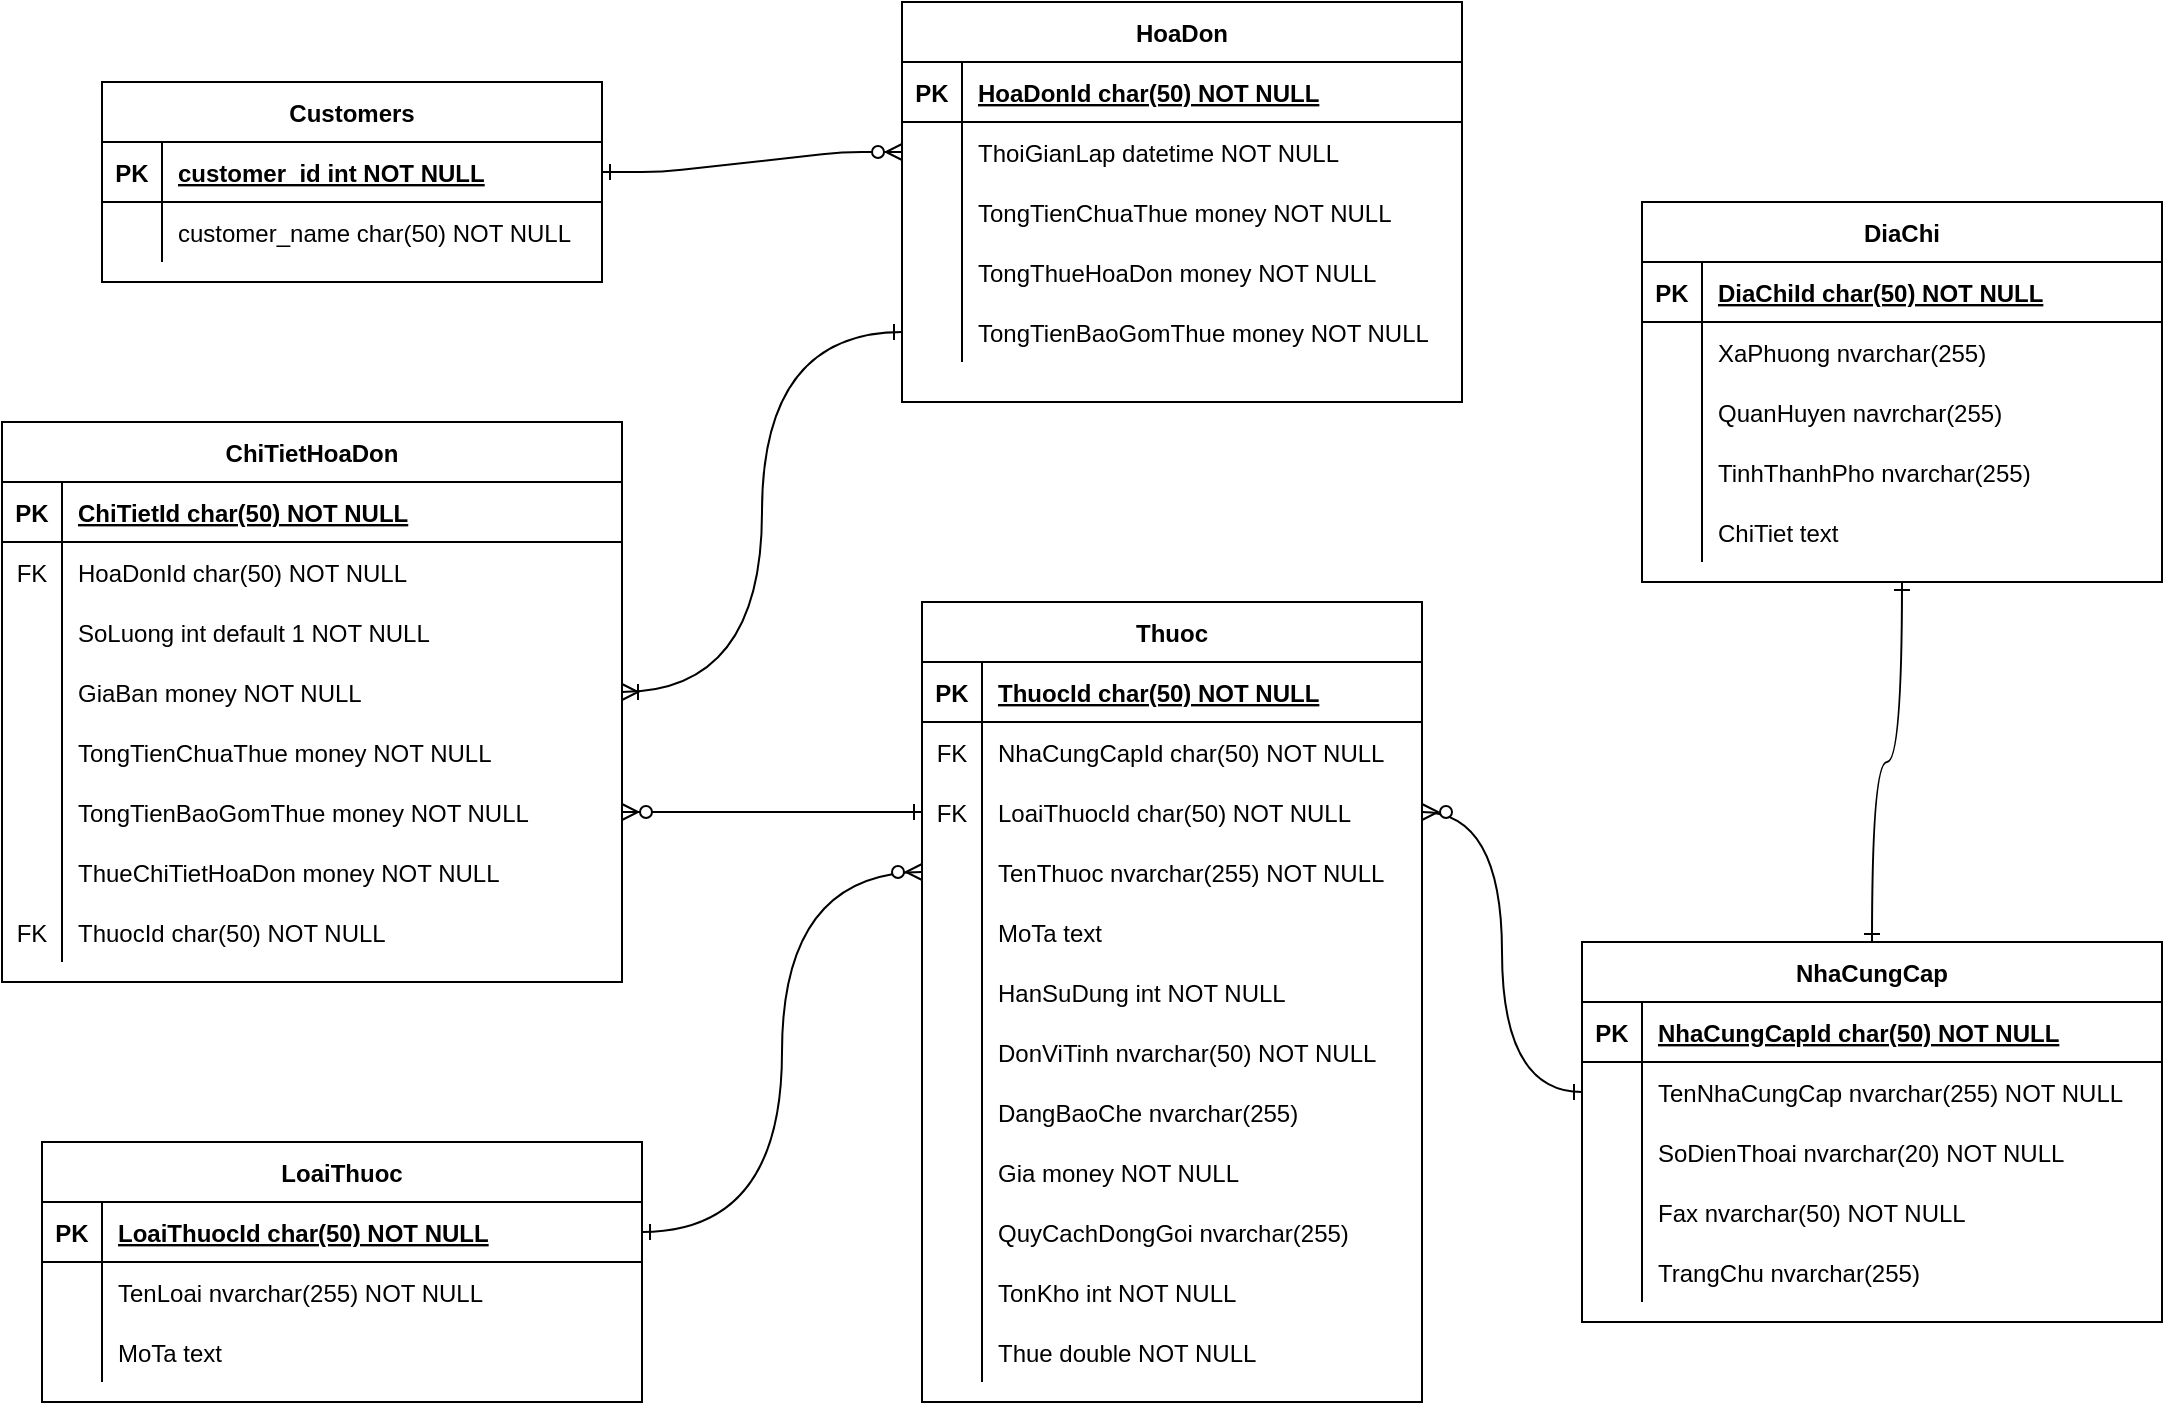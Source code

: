 <mxfile version="13.7.9" type="github">
  <diagram id="R2lEEEUBdFMjLlhIrx00" name="Page-1">
    <mxGraphModel dx="1021" dy="544" grid="1" gridSize="10" guides="1" tooltips="1" connect="1" arrows="1" fold="1" page="1" pageScale="1" pageWidth="850" pageHeight="1100" math="0" shadow="0" extFonts="Permanent Marker^https://fonts.googleapis.com/css?family=Permanent+Marker">
      <root>
        <mxCell id="0" />
        <mxCell id="1" parent="0" />
        <mxCell id="C-vyLk0tnHw3VtMMgP7b-1" value="" style="edgeStyle=entityRelationEdgeStyle;endArrow=ERzeroToMany;startArrow=ERone;endFill=1;startFill=0;" parent="1" source="C-vyLk0tnHw3VtMMgP7b-24" target="C-vyLk0tnHw3VtMMgP7b-6" edge="1">
          <mxGeometry width="100" height="100" relative="1" as="geometry">
            <mxPoint x="340" y="720" as="sourcePoint" />
            <mxPoint x="440" y="620" as="targetPoint" />
          </mxGeometry>
        </mxCell>
        <mxCell id="C-vyLk0tnHw3VtMMgP7b-23" value="Customers" style="shape=table;startSize=30;container=1;collapsible=1;childLayout=tableLayout;fixedRows=1;rowLines=0;fontStyle=1;align=center;resizeLast=1;" parent="1" vertex="1">
          <mxGeometry x="120" y="120" width="250" height="100" as="geometry" />
        </mxCell>
        <mxCell id="C-vyLk0tnHw3VtMMgP7b-24" value="" style="shape=partialRectangle;collapsible=0;dropTarget=0;pointerEvents=0;fillColor=none;points=[[0,0.5],[1,0.5]];portConstraint=eastwest;top=0;left=0;right=0;bottom=1;" parent="C-vyLk0tnHw3VtMMgP7b-23" vertex="1">
          <mxGeometry y="30" width="250" height="30" as="geometry" />
        </mxCell>
        <mxCell id="C-vyLk0tnHw3VtMMgP7b-25" value="PK" style="shape=partialRectangle;overflow=hidden;connectable=0;fillColor=none;top=0;left=0;bottom=0;right=0;fontStyle=1;" parent="C-vyLk0tnHw3VtMMgP7b-24" vertex="1">
          <mxGeometry width="30" height="30" as="geometry" />
        </mxCell>
        <mxCell id="C-vyLk0tnHw3VtMMgP7b-26" value="customer_id int NOT NULL " style="shape=partialRectangle;overflow=hidden;connectable=0;fillColor=none;top=0;left=0;bottom=0;right=0;align=left;spacingLeft=6;fontStyle=5;" parent="C-vyLk0tnHw3VtMMgP7b-24" vertex="1">
          <mxGeometry x="30" width="220" height="30" as="geometry" />
        </mxCell>
        <mxCell id="C-vyLk0tnHw3VtMMgP7b-27" value="" style="shape=partialRectangle;collapsible=0;dropTarget=0;pointerEvents=0;fillColor=none;points=[[0,0.5],[1,0.5]];portConstraint=eastwest;top=0;left=0;right=0;bottom=0;" parent="C-vyLk0tnHw3VtMMgP7b-23" vertex="1">
          <mxGeometry y="60" width="250" height="30" as="geometry" />
        </mxCell>
        <mxCell id="C-vyLk0tnHw3VtMMgP7b-28" value="" style="shape=partialRectangle;overflow=hidden;connectable=0;fillColor=none;top=0;left=0;bottom=0;right=0;" parent="C-vyLk0tnHw3VtMMgP7b-27" vertex="1">
          <mxGeometry width="30" height="30" as="geometry" />
        </mxCell>
        <mxCell id="C-vyLk0tnHw3VtMMgP7b-29" value="customer_name char(50) NOT NULL" style="shape=partialRectangle;overflow=hidden;connectable=0;fillColor=none;top=0;left=0;bottom=0;right=0;align=left;spacingLeft=6;" parent="C-vyLk0tnHw3VtMMgP7b-27" vertex="1">
          <mxGeometry x="30" width="220" height="30" as="geometry" />
        </mxCell>
        <mxCell id="wWXVBRlieuQ6B5zzAdz_-1" value="ChiTietHoaDon" style="shape=table;startSize=30;container=1;collapsible=1;childLayout=tableLayout;fixedRows=1;rowLines=0;fontStyle=1;align=center;resizeLast=1;" vertex="1" parent="1">
          <mxGeometry x="70" y="290" width="310" height="280" as="geometry" />
        </mxCell>
        <mxCell id="wWXVBRlieuQ6B5zzAdz_-2" value="" style="shape=partialRectangle;collapsible=0;dropTarget=0;pointerEvents=0;fillColor=none;top=0;left=0;bottom=1;right=0;points=[[0,0.5],[1,0.5]];portConstraint=eastwest;" vertex="1" parent="wWXVBRlieuQ6B5zzAdz_-1">
          <mxGeometry y="30" width="310" height="30" as="geometry" />
        </mxCell>
        <mxCell id="wWXVBRlieuQ6B5zzAdz_-3" value="PK" style="shape=partialRectangle;connectable=0;fillColor=none;top=0;left=0;bottom=0;right=0;fontStyle=1;overflow=hidden;" vertex="1" parent="wWXVBRlieuQ6B5zzAdz_-2">
          <mxGeometry width="30" height="30" as="geometry" />
        </mxCell>
        <mxCell id="wWXVBRlieuQ6B5zzAdz_-4" value="ChiTietId char(50) NOT NULL" style="shape=partialRectangle;connectable=0;fillColor=none;top=0;left=0;bottom=0;right=0;align=left;spacingLeft=6;fontStyle=5;overflow=hidden;" vertex="1" parent="wWXVBRlieuQ6B5zzAdz_-2">
          <mxGeometry x="30" width="280" height="30" as="geometry" />
        </mxCell>
        <mxCell id="wWXVBRlieuQ6B5zzAdz_-5" value="" style="shape=partialRectangle;collapsible=0;dropTarget=0;pointerEvents=0;fillColor=none;top=0;left=0;bottom=0;right=0;points=[[0,0.5],[1,0.5]];portConstraint=eastwest;" vertex="1" parent="wWXVBRlieuQ6B5zzAdz_-1">
          <mxGeometry y="60" width="310" height="30" as="geometry" />
        </mxCell>
        <mxCell id="wWXVBRlieuQ6B5zzAdz_-6" value="FK" style="shape=partialRectangle;connectable=0;fillColor=none;top=0;left=0;bottom=0;right=0;editable=1;overflow=hidden;" vertex="1" parent="wWXVBRlieuQ6B5zzAdz_-5">
          <mxGeometry width="30" height="30" as="geometry" />
        </mxCell>
        <mxCell id="wWXVBRlieuQ6B5zzAdz_-7" value="HoaDonId char(50) NOT NULL" style="shape=partialRectangle;connectable=0;fillColor=none;top=0;left=0;bottom=0;right=0;align=left;spacingLeft=6;overflow=hidden;" vertex="1" parent="wWXVBRlieuQ6B5zzAdz_-5">
          <mxGeometry x="30" width="280" height="30" as="geometry" />
        </mxCell>
        <mxCell id="wWXVBRlieuQ6B5zzAdz_-8" value="" style="shape=partialRectangle;collapsible=0;dropTarget=0;pointerEvents=0;fillColor=none;top=0;left=0;bottom=0;right=0;points=[[0,0.5],[1,0.5]];portConstraint=eastwest;" vertex="1" parent="wWXVBRlieuQ6B5zzAdz_-1">
          <mxGeometry y="90" width="310" height="30" as="geometry" />
        </mxCell>
        <mxCell id="wWXVBRlieuQ6B5zzAdz_-9" value="" style="shape=partialRectangle;connectable=0;fillColor=none;top=0;left=0;bottom=0;right=0;editable=1;overflow=hidden;" vertex="1" parent="wWXVBRlieuQ6B5zzAdz_-8">
          <mxGeometry width="30" height="30" as="geometry" />
        </mxCell>
        <mxCell id="wWXVBRlieuQ6B5zzAdz_-10" value="SoLuong int default 1 NOT NULL" style="shape=partialRectangle;connectable=0;fillColor=none;top=0;left=0;bottom=0;right=0;align=left;spacingLeft=6;overflow=hidden;" vertex="1" parent="wWXVBRlieuQ6B5zzAdz_-8">
          <mxGeometry x="30" width="280" height="30" as="geometry" />
        </mxCell>
        <mxCell id="wWXVBRlieuQ6B5zzAdz_-11" value="" style="shape=partialRectangle;collapsible=0;dropTarget=0;pointerEvents=0;fillColor=none;top=0;left=0;bottom=0;right=0;points=[[0,0.5],[1,0.5]];portConstraint=eastwest;" vertex="1" parent="wWXVBRlieuQ6B5zzAdz_-1">
          <mxGeometry y="120" width="310" height="30" as="geometry" />
        </mxCell>
        <mxCell id="wWXVBRlieuQ6B5zzAdz_-12" value="" style="shape=partialRectangle;connectable=0;fillColor=none;top=0;left=0;bottom=0;right=0;editable=1;overflow=hidden;" vertex="1" parent="wWXVBRlieuQ6B5zzAdz_-11">
          <mxGeometry width="30" height="30" as="geometry" />
        </mxCell>
        <mxCell id="wWXVBRlieuQ6B5zzAdz_-13" value="GiaBan money NOT NULL" style="shape=partialRectangle;connectable=0;fillColor=none;top=0;left=0;bottom=0;right=0;align=left;spacingLeft=6;overflow=hidden;" vertex="1" parent="wWXVBRlieuQ6B5zzAdz_-11">
          <mxGeometry x="30" width="280" height="30" as="geometry" />
        </mxCell>
        <mxCell id="wWXVBRlieuQ6B5zzAdz_-20" value="" style="shape=partialRectangle;collapsible=0;dropTarget=0;pointerEvents=0;fillColor=none;top=0;left=0;bottom=0;right=0;points=[[0,0.5],[1,0.5]];portConstraint=eastwest;" vertex="1" parent="wWXVBRlieuQ6B5zzAdz_-1">
          <mxGeometry y="150" width="310" height="30" as="geometry" />
        </mxCell>
        <mxCell id="wWXVBRlieuQ6B5zzAdz_-21" value="" style="shape=partialRectangle;connectable=0;fillColor=none;top=0;left=0;bottom=0;right=0;editable=1;overflow=hidden;" vertex="1" parent="wWXVBRlieuQ6B5zzAdz_-20">
          <mxGeometry width="30" height="30" as="geometry" />
        </mxCell>
        <mxCell id="wWXVBRlieuQ6B5zzAdz_-22" value="TongTienChuaThue money NOT NULL" style="shape=partialRectangle;connectable=0;fillColor=none;top=0;left=0;bottom=0;right=0;align=left;spacingLeft=6;overflow=hidden;" vertex="1" parent="wWXVBRlieuQ6B5zzAdz_-20">
          <mxGeometry x="30" width="280" height="30" as="geometry" />
        </mxCell>
        <mxCell id="wWXVBRlieuQ6B5zzAdz_-23" value="" style="shape=partialRectangle;collapsible=0;dropTarget=0;pointerEvents=0;fillColor=none;top=0;left=0;bottom=0;right=0;points=[[0,0.5],[1,0.5]];portConstraint=eastwest;" vertex="1" parent="wWXVBRlieuQ6B5zzAdz_-1">
          <mxGeometry y="180" width="310" height="30" as="geometry" />
        </mxCell>
        <mxCell id="wWXVBRlieuQ6B5zzAdz_-24" value="" style="shape=partialRectangle;connectable=0;fillColor=none;top=0;left=0;bottom=0;right=0;editable=1;overflow=hidden;" vertex="1" parent="wWXVBRlieuQ6B5zzAdz_-23">
          <mxGeometry width="30" height="30" as="geometry" />
        </mxCell>
        <mxCell id="wWXVBRlieuQ6B5zzAdz_-25" value="TongTienBaoGomThue money NOT NULL" style="shape=partialRectangle;connectable=0;fillColor=none;top=0;left=0;bottom=0;right=0;align=left;spacingLeft=6;overflow=hidden;" vertex="1" parent="wWXVBRlieuQ6B5zzAdz_-23">
          <mxGeometry x="30" width="280" height="30" as="geometry" />
        </mxCell>
        <mxCell id="wWXVBRlieuQ6B5zzAdz_-26" value="" style="shape=partialRectangle;collapsible=0;dropTarget=0;pointerEvents=0;fillColor=none;top=0;left=0;bottom=0;right=0;points=[[0,0.5],[1,0.5]];portConstraint=eastwest;" vertex="1" parent="wWXVBRlieuQ6B5zzAdz_-1">
          <mxGeometry y="210" width="310" height="30" as="geometry" />
        </mxCell>
        <mxCell id="wWXVBRlieuQ6B5zzAdz_-27" value="" style="shape=partialRectangle;connectable=0;fillColor=none;top=0;left=0;bottom=0;right=0;editable=1;overflow=hidden;" vertex="1" parent="wWXVBRlieuQ6B5zzAdz_-26">
          <mxGeometry width="30" height="30" as="geometry" />
        </mxCell>
        <mxCell id="wWXVBRlieuQ6B5zzAdz_-28" value="ThueChiTietHoaDon money NOT NULL" style="shape=partialRectangle;connectable=0;fillColor=none;top=0;left=0;bottom=0;right=0;align=left;spacingLeft=6;overflow=hidden;" vertex="1" parent="wWXVBRlieuQ6B5zzAdz_-26">
          <mxGeometry x="30" width="280" height="30" as="geometry" />
        </mxCell>
        <mxCell id="wWXVBRlieuQ6B5zzAdz_-68" value="" style="shape=partialRectangle;collapsible=0;dropTarget=0;pointerEvents=0;fillColor=none;top=0;left=0;bottom=0;right=0;points=[[0,0.5],[1,0.5]];portConstraint=eastwest;" vertex="1" parent="wWXVBRlieuQ6B5zzAdz_-1">
          <mxGeometry y="240" width="310" height="30" as="geometry" />
        </mxCell>
        <mxCell id="wWXVBRlieuQ6B5zzAdz_-69" value="FK" style="shape=partialRectangle;connectable=0;fillColor=none;top=0;left=0;bottom=0;right=0;editable=1;overflow=hidden;" vertex="1" parent="wWXVBRlieuQ6B5zzAdz_-68">
          <mxGeometry width="30" height="30" as="geometry" />
        </mxCell>
        <mxCell id="wWXVBRlieuQ6B5zzAdz_-70" value="ThuocId char(50) NOT NULL" style="shape=partialRectangle;connectable=0;fillColor=none;top=0;left=0;bottom=0;right=0;align=left;spacingLeft=6;overflow=hidden;" vertex="1" parent="wWXVBRlieuQ6B5zzAdz_-68">
          <mxGeometry x="30" width="280" height="30" as="geometry" />
        </mxCell>
        <mxCell id="C-vyLk0tnHw3VtMMgP7b-2" value="HoaDon" style="shape=table;startSize=30;container=1;collapsible=1;childLayout=tableLayout;fixedRows=1;rowLines=0;fontStyle=1;align=center;resizeLast=1;" parent="1" vertex="1">
          <mxGeometry x="520" y="80" width="280" height="200" as="geometry" />
        </mxCell>
        <mxCell id="C-vyLk0tnHw3VtMMgP7b-3" value="" style="shape=partialRectangle;collapsible=0;dropTarget=0;pointerEvents=0;fillColor=none;points=[[0,0.5],[1,0.5]];portConstraint=eastwest;top=0;left=0;right=0;bottom=1;" parent="C-vyLk0tnHw3VtMMgP7b-2" vertex="1">
          <mxGeometry y="30" width="280" height="30" as="geometry" />
        </mxCell>
        <mxCell id="C-vyLk0tnHw3VtMMgP7b-4" value="PK" style="shape=partialRectangle;overflow=hidden;connectable=0;fillColor=none;top=0;left=0;bottom=0;right=0;fontStyle=1;" parent="C-vyLk0tnHw3VtMMgP7b-3" vertex="1">
          <mxGeometry width="30" height="30" as="geometry" />
        </mxCell>
        <mxCell id="C-vyLk0tnHw3VtMMgP7b-5" value="HoaDonId char(50) NOT NULL " style="shape=partialRectangle;overflow=hidden;connectable=0;fillColor=none;top=0;left=0;bottom=0;right=0;align=left;spacingLeft=6;fontStyle=5;" parent="C-vyLk0tnHw3VtMMgP7b-3" vertex="1">
          <mxGeometry x="30" width="250" height="30" as="geometry" />
        </mxCell>
        <mxCell id="C-vyLk0tnHw3VtMMgP7b-6" value="" style="shape=partialRectangle;collapsible=0;dropTarget=0;pointerEvents=0;fillColor=none;points=[[0,0.5],[1,0.5]];portConstraint=eastwest;top=0;left=0;right=0;bottom=0;" parent="C-vyLk0tnHw3VtMMgP7b-2" vertex="1">
          <mxGeometry y="60" width="280" height="30" as="geometry" />
        </mxCell>
        <mxCell id="C-vyLk0tnHw3VtMMgP7b-7" value="" style="shape=partialRectangle;overflow=hidden;connectable=0;fillColor=none;top=0;left=0;bottom=0;right=0;" parent="C-vyLk0tnHw3VtMMgP7b-6" vertex="1">
          <mxGeometry width="30" height="30" as="geometry" />
        </mxCell>
        <mxCell id="C-vyLk0tnHw3VtMMgP7b-8" value="ThoiGianLap datetime NOT NULL" style="shape=partialRectangle;overflow=hidden;connectable=0;fillColor=none;top=0;left=0;bottom=0;right=0;align=left;spacingLeft=6;" parent="C-vyLk0tnHw3VtMMgP7b-6" vertex="1">
          <mxGeometry x="30" width="250" height="30" as="geometry" />
        </mxCell>
        <mxCell id="C-vyLk0tnHw3VtMMgP7b-9" value="" style="shape=partialRectangle;collapsible=0;dropTarget=0;pointerEvents=0;fillColor=none;points=[[0,0.5],[1,0.5]];portConstraint=eastwest;top=0;left=0;right=0;bottom=0;" parent="C-vyLk0tnHw3VtMMgP7b-2" vertex="1">
          <mxGeometry y="90" width="280" height="30" as="geometry" />
        </mxCell>
        <mxCell id="C-vyLk0tnHw3VtMMgP7b-10" value="" style="shape=partialRectangle;overflow=hidden;connectable=0;fillColor=none;top=0;left=0;bottom=0;right=0;" parent="C-vyLk0tnHw3VtMMgP7b-9" vertex="1">
          <mxGeometry width="30" height="30" as="geometry" />
        </mxCell>
        <mxCell id="C-vyLk0tnHw3VtMMgP7b-11" value="TongTienChuaThue money NOT NULL" style="shape=partialRectangle;overflow=hidden;connectable=0;fillColor=none;top=0;left=0;bottom=0;right=0;align=left;spacingLeft=6;" parent="C-vyLk0tnHw3VtMMgP7b-9" vertex="1">
          <mxGeometry x="30" width="250" height="30" as="geometry" />
        </mxCell>
        <mxCell id="wWXVBRlieuQ6B5zzAdz_-14" value="" style="shape=partialRectangle;collapsible=0;dropTarget=0;pointerEvents=0;fillColor=none;points=[[0,0.5],[1,0.5]];portConstraint=eastwest;top=0;left=0;right=0;bottom=0;" vertex="1" parent="C-vyLk0tnHw3VtMMgP7b-2">
          <mxGeometry y="120" width="280" height="30" as="geometry" />
        </mxCell>
        <mxCell id="wWXVBRlieuQ6B5zzAdz_-15" value="" style="shape=partialRectangle;overflow=hidden;connectable=0;fillColor=none;top=0;left=0;bottom=0;right=0;" vertex="1" parent="wWXVBRlieuQ6B5zzAdz_-14">
          <mxGeometry width="30" height="30" as="geometry" />
        </mxCell>
        <mxCell id="wWXVBRlieuQ6B5zzAdz_-16" value="TongThueHoaDon money NOT NULL" style="shape=partialRectangle;overflow=hidden;connectable=0;fillColor=none;top=0;left=0;bottom=0;right=0;align=left;spacingLeft=6;" vertex="1" parent="wWXVBRlieuQ6B5zzAdz_-14">
          <mxGeometry x="30" width="250" height="30" as="geometry" />
        </mxCell>
        <mxCell id="wWXVBRlieuQ6B5zzAdz_-17" value="" style="shape=partialRectangle;collapsible=0;dropTarget=0;pointerEvents=0;fillColor=none;points=[[0,0.5],[1,0.5]];portConstraint=eastwest;top=0;left=0;right=0;bottom=0;" vertex="1" parent="C-vyLk0tnHw3VtMMgP7b-2">
          <mxGeometry y="150" width="280" height="30" as="geometry" />
        </mxCell>
        <mxCell id="wWXVBRlieuQ6B5zzAdz_-18" value="" style="shape=partialRectangle;overflow=hidden;connectable=0;fillColor=none;top=0;left=0;bottom=0;right=0;" vertex="1" parent="wWXVBRlieuQ6B5zzAdz_-17">
          <mxGeometry width="30" height="30" as="geometry" />
        </mxCell>
        <mxCell id="wWXVBRlieuQ6B5zzAdz_-19" value="TongTienBaoGomThue money NOT NULL" style="shape=partialRectangle;overflow=hidden;connectable=0;fillColor=none;top=0;left=0;bottom=0;right=0;align=left;spacingLeft=6;" vertex="1" parent="wWXVBRlieuQ6B5zzAdz_-17">
          <mxGeometry x="30" width="250" height="30" as="geometry" />
        </mxCell>
        <mxCell id="wWXVBRlieuQ6B5zzAdz_-29" style="edgeStyle=orthogonalEdgeStyle;orthogonalLoop=1;jettySize=auto;html=1;exitX=0;exitY=0.5;exitDx=0;exitDy=0;entryX=1;entryY=0.5;entryDx=0;entryDy=0;endArrow=ERoneToMany;endFill=0;startArrow=ERone;startFill=0;curved=1;" edge="1" parent="1" source="wWXVBRlieuQ6B5zzAdz_-17" target="wWXVBRlieuQ6B5zzAdz_-11">
          <mxGeometry relative="1" as="geometry" />
        </mxCell>
        <mxCell id="wWXVBRlieuQ6B5zzAdz_-67" style="edgeStyle=orthogonalEdgeStyle;rounded=1;orthogonalLoop=1;jettySize=auto;html=1;exitX=0;exitY=0.5;exitDx=0;exitDy=0;entryX=1;entryY=0.5;entryDx=0;entryDy=0;startArrow=ERone;startFill=0;endArrow=ERzeroToMany;endFill=1;" edge="1" parent="1" source="wWXVBRlieuQ6B5zzAdz_-37" target="wWXVBRlieuQ6B5zzAdz_-23">
          <mxGeometry relative="1" as="geometry" />
        </mxCell>
        <mxCell id="wWXVBRlieuQ6B5zzAdz_-30" value="Thuoc" style="shape=table;startSize=30;container=1;collapsible=1;childLayout=tableLayout;fixedRows=1;rowLines=0;fontStyle=1;align=center;resizeLast=1;" vertex="1" parent="1">
          <mxGeometry x="530" y="380" width="250" height="400" as="geometry" />
        </mxCell>
        <mxCell id="wWXVBRlieuQ6B5zzAdz_-31" value="" style="shape=partialRectangle;collapsible=0;dropTarget=0;pointerEvents=0;fillColor=none;top=0;left=0;bottom=1;right=0;points=[[0,0.5],[1,0.5]];portConstraint=eastwest;" vertex="1" parent="wWXVBRlieuQ6B5zzAdz_-30">
          <mxGeometry y="30" width="250" height="30" as="geometry" />
        </mxCell>
        <mxCell id="wWXVBRlieuQ6B5zzAdz_-32" value="PK" style="shape=partialRectangle;connectable=0;fillColor=none;top=0;left=0;bottom=0;right=0;fontStyle=1;overflow=hidden;" vertex="1" parent="wWXVBRlieuQ6B5zzAdz_-31">
          <mxGeometry width="30" height="30" as="geometry" />
        </mxCell>
        <mxCell id="wWXVBRlieuQ6B5zzAdz_-33" value="ThuocId char(50) NOT NULL" style="shape=partialRectangle;connectable=0;fillColor=none;top=0;left=0;bottom=0;right=0;align=left;spacingLeft=6;fontStyle=5;overflow=hidden;" vertex="1" parent="wWXVBRlieuQ6B5zzAdz_-31">
          <mxGeometry x="30" width="220" height="30" as="geometry" />
        </mxCell>
        <mxCell id="wWXVBRlieuQ6B5zzAdz_-34" value="" style="shape=partialRectangle;collapsible=0;dropTarget=0;pointerEvents=0;fillColor=none;top=0;left=0;bottom=0;right=0;points=[[0,0.5],[1,0.5]];portConstraint=eastwest;" vertex="1" parent="wWXVBRlieuQ6B5zzAdz_-30">
          <mxGeometry y="60" width="250" height="30" as="geometry" />
        </mxCell>
        <mxCell id="wWXVBRlieuQ6B5zzAdz_-35" value="FK" style="shape=partialRectangle;connectable=0;fillColor=none;top=0;left=0;bottom=0;right=0;editable=1;overflow=hidden;" vertex="1" parent="wWXVBRlieuQ6B5zzAdz_-34">
          <mxGeometry width="30" height="30" as="geometry" />
        </mxCell>
        <mxCell id="wWXVBRlieuQ6B5zzAdz_-36" value="NhaCungCapId char(50) NOT NULL" style="shape=partialRectangle;connectable=0;fillColor=none;top=0;left=0;bottom=0;right=0;align=left;spacingLeft=6;overflow=hidden;" vertex="1" parent="wWXVBRlieuQ6B5zzAdz_-34">
          <mxGeometry x="30" width="220" height="30" as="geometry" />
        </mxCell>
        <mxCell id="wWXVBRlieuQ6B5zzAdz_-37" value="" style="shape=partialRectangle;collapsible=0;dropTarget=0;pointerEvents=0;fillColor=none;top=0;left=0;bottom=0;right=0;points=[[0,0.5],[1,0.5]];portConstraint=eastwest;" vertex="1" parent="wWXVBRlieuQ6B5zzAdz_-30">
          <mxGeometry y="90" width="250" height="30" as="geometry" />
        </mxCell>
        <mxCell id="wWXVBRlieuQ6B5zzAdz_-38" value="FK" style="shape=partialRectangle;connectable=0;fillColor=none;top=0;left=0;bottom=0;right=0;editable=1;overflow=hidden;" vertex="1" parent="wWXVBRlieuQ6B5zzAdz_-37">
          <mxGeometry width="30" height="30" as="geometry" />
        </mxCell>
        <mxCell id="wWXVBRlieuQ6B5zzAdz_-39" value="LoaiThuocId char(50) NOT NULL" style="shape=partialRectangle;connectable=0;fillColor=none;top=0;left=0;bottom=0;right=0;align=left;spacingLeft=6;overflow=hidden;" vertex="1" parent="wWXVBRlieuQ6B5zzAdz_-37">
          <mxGeometry x="30" width="220" height="30" as="geometry" />
        </mxCell>
        <mxCell id="wWXVBRlieuQ6B5zzAdz_-40" value="" style="shape=partialRectangle;collapsible=0;dropTarget=0;pointerEvents=0;fillColor=none;top=0;left=0;bottom=0;right=0;points=[[0,0.5],[1,0.5]];portConstraint=eastwest;" vertex="1" parent="wWXVBRlieuQ6B5zzAdz_-30">
          <mxGeometry y="120" width="250" height="30" as="geometry" />
        </mxCell>
        <mxCell id="wWXVBRlieuQ6B5zzAdz_-41" value="" style="shape=partialRectangle;connectable=0;fillColor=none;top=0;left=0;bottom=0;right=0;editable=1;overflow=hidden;" vertex="1" parent="wWXVBRlieuQ6B5zzAdz_-40">
          <mxGeometry width="30" height="30" as="geometry" />
        </mxCell>
        <mxCell id="wWXVBRlieuQ6B5zzAdz_-42" value="TenThuoc nvarchar(255) NOT NULL" style="shape=partialRectangle;connectable=0;fillColor=none;top=0;left=0;bottom=0;right=0;align=left;spacingLeft=6;overflow=hidden;" vertex="1" parent="wWXVBRlieuQ6B5zzAdz_-40">
          <mxGeometry x="30" width="220" height="30" as="geometry" />
        </mxCell>
        <mxCell id="wWXVBRlieuQ6B5zzAdz_-43" value="" style="shape=partialRectangle;collapsible=0;dropTarget=0;pointerEvents=0;fillColor=none;top=0;left=0;bottom=0;right=0;points=[[0,0.5],[1,0.5]];portConstraint=eastwest;" vertex="1" parent="wWXVBRlieuQ6B5zzAdz_-30">
          <mxGeometry y="150" width="250" height="30" as="geometry" />
        </mxCell>
        <mxCell id="wWXVBRlieuQ6B5zzAdz_-44" value="" style="shape=partialRectangle;connectable=0;fillColor=none;top=0;left=0;bottom=0;right=0;editable=1;overflow=hidden;" vertex="1" parent="wWXVBRlieuQ6B5zzAdz_-43">
          <mxGeometry width="30" height="30" as="geometry" />
        </mxCell>
        <mxCell id="wWXVBRlieuQ6B5zzAdz_-45" value="MoTa text" style="shape=partialRectangle;connectable=0;fillColor=none;top=0;left=0;bottom=0;right=0;align=left;spacingLeft=6;overflow=hidden;" vertex="1" parent="wWXVBRlieuQ6B5zzAdz_-43">
          <mxGeometry x="30" width="220" height="30" as="geometry" />
        </mxCell>
        <mxCell id="wWXVBRlieuQ6B5zzAdz_-46" value="" style="shape=partialRectangle;collapsible=0;dropTarget=0;pointerEvents=0;fillColor=none;top=0;left=0;bottom=0;right=0;points=[[0,0.5],[1,0.5]];portConstraint=eastwest;" vertex="1" parent="wWXVBRlieuQ6B5zzAdz_-30">
          <mxGeometry y="180" width="250" height="30" as="geometry" />
        </mxCell>
        <mxCell id="wWXVBRlieuQ6B5zzAdz_-47" value="" style="shape=partialRectangle;connectable=0;fillColor=none;top=0;left=0;bottom=0;right=0;editable=1;overflow=hidden;" vertex="1" parent="wWXVBRlieuQ6B5zzAdz_-46">
          <mxGeometry width="30" height="30" as="geometry" />
        </mxCell>
        <mxCell id="wWXVBRlieuQ6B5zzAdz_-48" value="HanSuDung int NOT NULL" style="shape=partialRectangle;connectable=0;fillColor=none;top=0;left=0;bottom=0;right=0;align=left;spacingLeft=6;overflow=hidden;" vertex="1" parent="wWXVBRlieuQ6B5zzAdz_-46">
          <mxGeometry x="30" width="220" height="30" as="geometry" />
        </mxCell>
        <mxCell id="wWXVBRlieuQ6B5zzAdz_-49" value="" style="shape=partialRectangle;collapsible=0;dropTarget=0;pointerEvents=0;fillColor=none;top=0;left=0;bottom=0;right=0;points=[[0,0.5],[1,0.5]];portConstraint=eastwest;" vertex="1" parent="wWXVBRlieuQ6B5zzAdz_-30">
          <mxGeometry y="210" width="250" height="30" as="geometry" />
        </mxCell>
        <mxCell id="wWXVBRlieuQ6B5zzAdz_-50" value="" style="shape=partialRectangle;connectable=0;fillColor=none;top=0;left=0;bottom=0;right=0;editable=1;overflow=hidden;" vertex="1" parent="wWXVBRlieuQ6B5zzAdz_-49">
          <mxGeometry width="30" height="30" as="geometry" />
        </mxCell>
        <mxCell id="wWXVBRlieuQ6B5zzAdz_-51" value="DonViTinh nvarchar(50) NOT NULL" style="shape=partialRectangle;connectable=0;fillColor=none;top=0;left=0;bottom=0;right=0;align=left;spacingLeft=6;overflow=hidden;" vertex="1" parent="wWXVBRlieuQ6B5zzAdz_-49">
          <mxGeometry x="30" width="220" height="30" as="geometry" />
        </mxCell>
        <mxCell id="wWXVBRlieuQ6B5zzAdz_-52" value="" style="shape=partialRectangle;collapsible=0;dropTarget=0;pointerEvents=0;fillColor=none;top=0;left=0;bottom=0;right=0;points=[[0,0.5],[1,0.5]];portConstraint=eastwest;" vertex="1" parent="wWXVBRlieuQ6B5zzAdz_-30">
          <mxGeometry y="240" width="250" height="30" as="geometry" />
        </mxCell>
        <mxCell id="wWXVBRlieuQ6B5zzAdz_-53" value="" style="shape=partialRectangle;connectable=0;fillColor=none;top=0;left=0;bottom=0;right=0;editable=1;overflow=hidden;" vertex="1" parent="wWXVBRlieuQ6B5zzAdz_-52">
          <mxGeometry width="30" height="30" as="geometry" />
        </mxCell>
        <mxCell id="wWXVBRlieuQ6B5zzAdz_-54" value="DangBaoChe nvarchar(255)" style="shape=partialRectangle;connectable=0;fillColor=none;top=0;left=0;bottom=0;right=0;align=left;spacingLeft=6;overflow=hidden;" vertex="1" parent="wWXVBRlieuQ6B5zzAdz_-52">
          <mxGeometry x="30" width="220" height="30" as="geometry" />
        </mxCell>
        <mxCell id="wWXVBRlieuQ6B5zzAdz_-55" value="" style="shape=partialRectangle;collapsible=0;dropTarget=0;pointerEvents=0;fillColor=none;top=0;left=0;bottom=0;right=0;points=[[0,0.5],[1,0.5]];portConstraint=eastwest;" vertex="1" parent="wWXVBRlieuQ6B5zzAdz_-30">
          <mxGeometry y="270" width="250" height="30" as="geometry" />
        </mxCell>
        <mxCell id="wWXVBRlieuQ6B5zzAdz_-56" value="" style="shape=partialRectangle;connectable=0;fillColor=none;top=0;left=0;bottom=0;right=0;editable=1;overflow=hidden;" vertex="1" parent="wWXVBRlieuQ6B5zzAdz_-55">
          <mxGeometry width="30" height="30" as="geometry" />
        </mxCell>
        <mxCell id="wWXVBRlieuQ6B5zzAdz_-57" value="Gia money NOT NULL" style="shape=partialRectangle;connectable=0;fillColor=none;top=0;left=0;bottom=0;right=0;align=left;spacingLeft=6;overflow=hidden;" vertex="1" parent="wWXVBRlieuQ6B5zzAdz_-55">
          <mxGeometry x="30" width="220" height="30" as="geometry" />
        </mxCell>
        <mxCell id="wWXVBRlieuQ6B5zzAdz_-58" value="" style="shape=partialRectangle;collapsible=0;dropTarget=0;pointerEvents=0;fillColor=none;top=0;left=0;bottom=0;right=0;points=[[0,0.5],[1,0.5]];portConstraint=eastwest;" vertex="1" parent="wWXVBRlieuQ6B5zzAdz_-30">
          <mxGeometry y="300" width="250" height="30" as="geometry" />
        </mxCell>
        <mxCell id="wWXVBRlieuQ6B5zzAdz_-59" value="" style="shape=partialRectangle;connectable=0;fillColor=none;top=0;left=0;bottom=0;right=0;editable=1;overflow=hidden;" vertex="1" parent="wWXVBRlieuQ6B5zzAdz_-58">
          <mxGeometry width="30" height="30" as="geometry" />
        </mxCell>
        <mxCell id="wWXVBRlieuQ6B5zzAdz_-60" value="QuyCachDongGoi nvarchar(255)" style="shape=partialRectangle;connectable=0;fillColor=none;top=0;left=0;bottom=0;right=0;align=left;spacingLeft=6;overflow=hidden;" vertex="1" parent="wWXVBRlieuQ6B5zzAdz_-58">
          <mxGeometry x="30" width="220" height="30" as="geometry" />
        </mxCell>
        <mxCell id="wWXVBRlieuQ6B5zzAdz_-61" value="" style="shape=partialRectangle;collapsible=0;dropTarget=0;pointerEvents=0;fillColor=none;top=0;left=0;bottom=0;right=0;points=[[0,0.5],[1,0.5]];portConstraint=eastwest;" vertex="1" parent="wWXVBRlieuQ6B5zzAdz_-30">
          <mxGeometry y="330" width="250" height="30" as="geometry" />
        </mxCell>
        <mxCell id="wWXVBRlieuQ6B5zzAdz_-62" value="" style="shape=partialRectangle;connectable=0;fillColor=none;top=0;left=0;bottom=0;right=0;editable=1;overflow=hidden;" vertex="1" parent="wWXVBRlieuQ6B5zzAdz_-61">
          <mxGeometry width="30" height="30" as="geometry" />
        </mxCell>
        <mxCell id="wWXVBRlieuQ6B5zzAdz_-63" value="TonKho int NOT NULL" style="shape=partialRectangle;connectable=0;fillColor=none;top=0;left=0;bottom=0;right=0;align=left;spacingLeft=6;overflow=hidden;" vertex="1" parent="wWXVBRlieuQ6B5zzAdz_-61">
          <mxGeometry x="30" width="220" height="30" as="geometry" />
        </mxCell>
        <mxCell id="wWXVBRlieuQ6B5zzAdz_-64" value="" style="shape=partialRectangle;collapsible=0;dropTarget=0;pointerEvents=0;fillColor=none;top=0;left=0;bottom=0;right=0;points=[[0,0.5],[1,0.5]];portConstraint=eastwest;" vertex="1" parent="wWXVBRlieuQ6B5zzAdz_-30">
          <mxGeometry y="360" width="250" height="30" as="geometry" />
        </mxCell>
        <mxCell id="wWXVBRlieuQ6B5zzAdz_-65" value="" style="shape=partialRectangle;connectable=0;fillColor=none;top=0;left=0;bottom=0;right=0;editable=1;overflow=hidden;" vertex="1" parent="wWXVBRlieuQ6B5zzAdz_-64">
          <mxGeometry width="30" height="30" as="geometry" />
        </mxCell>
        <mxCell id="wWXVBRlieuQ6B5zzAdz_-66" value="Thue double NOT NULL" style="shape=partialRectangle;connectable=0;fillColor=none;top=0;left=0;bottom=0;right=0;align=left;spacingLeft=6;overflow=hidden;" vertex="1" parent="wWXVBRlieuQ6B5zzAdz_-64">
          <mxGeometry x="30" width="220" height="30" as="geometry" />
        </mxCell>
        <mxCell id="wWXVBRlieuQ6B5zzAdz_-71" value="LoaiThuoc" style="shape=table;startSize=30;container=1;collapsible=1;childLayout=tableLayout;fixedRows=1;rowLines=0;fontStyle=1;align=center;resizeLast=1;" vertex="1" parent="1">
          <mxGeometry x="90" y="650" width="300" height="130" as="geometry" />
        </mxCell>
        <mxCell id="wWXVBRlieuQ6B5zzAdz_-72" value="" style="shape=partialRectangle;collapsible=0;dropTarget=0;pointerEvents=0;fillColor=none;top=0;left=0;bottom=1;right=0;points=[[0,0.5],[1,0.5]];portConstraint=eastwest;" vertex="1" parent="wWXVBRlieuQ6B5zzAdz_-71">
          <mxGeometry y="30" width="300" height="30" as="geometry" />
        </mxCell>
        <mxCell id="wWXVBRlieuQ6B5zzAdz_-73" value="PK" style="shape=partialRectangle;connectable=0;fillColor=none;top=0;left=0;bottom=0;right=0;fontStyle=1;overflow=hidden;" vertex="1" parent="wWXVBRlieuQ6B5zzAdz_-72">
          <mxGeometry width="30" height="30" as="geometry" />
        </mxCell>
        <mxCell id="wWXVBRlieuQ6B5zzAdz_-74" value="LoaiThuocId char(50) NOT NULL" style="shape=partialRectangle;connectable=0;fillColor=none;top=0;left=0;bottom=0;right=0;align=left;spacingLeft=6;fontStyle=5;overflow=hidden;" vertex="1" parent="wWXVBRlieuQ6B5zzAdz_-72">
          <mxGeometry x="30" width="270" height="30" as="geometry" />
        </mxCell>
        <mxCell id="wWXVBRlieuQ6B5zzAdz_-75" value="" style="shape=partialRectangle;collapsible=0;dropTarget=0;pointerEvents=0;fillColor=none;top=0;left=0;bottom=0;right=0;points=[[0,0.5],[1,0.5]];portConstraint=eastwest;" vertex="1" parent="wWXVBRlieuQ6B5zzAdz_-71">
          <mxGeometry y="60" width="300" height="30" as="geometry" />
        </mxCell>
        <mxCell id="wWXVBRlieuQ6B5zzAdz_-76" value="" style="shape=partialRectangle;connectable=0;fillColor=none;top=0;left=0;bottom=0;right=0;editable=1;overflow=hidden;" vertex="1" parent="wWXVBRlieuQ6B5zzAdz_-75">
          <mxGeometry width="30" height="30" as="geometry" />
        </mxCell>
        <mxCell id="wWXVBRlieuQ6B5zzAdz_-77" value="TenLoai nvarchar(255) NOT NULL" style="shape=partialRectangle;connectable=0;fillColor=none;top=0;left=0;bottom=0;right=0;align=left;spacingLeft=6;overflow=hidden;" vertex="1" parent="wWXVBRlieuQ6B5zzAdz_-75">
          <mxGeometry x="30" width="270" height="30" as="geometry" />
        </mxCell>
        <mxCell id="wWXVBRlieuQ6B5zzAdz_-78" value="" style="shape=partialRectangle;collapsible=0;dropTarget=0;pointerEvents=0;fillColor=none;top=0;left=0;bottom=0;right=0;points=[[0,0.5],[1,0.5]];portConstraint=eastwest;" vertex="1" parent="wWXVBRlieuQ6B5zzAdz_-71">
          <mxGeometry y="90" width="300" height="30" as="geometry" />
        </mxCell>
        <mxCell id="wWXVBRlieuQ6B5zzAdz_-79" value="" style="shape=partialRectangle;connectable=0;fillColor=none;top=0;left=0;bottom=0;right=0;editable=1;overflow=hidden;" vertex="1" parent="wWXVBRlieuQ6B5zzAdz_-78">
          <mxGeometry width="30" height="30" as="geometry" />
        </mxCell>
        <mxCell id="wWXVBRlieuQ6B5zzAdz_-80" value="MoTa text" style="shape=partialRectangle;connectable=0;fillColor=none;top=0;left=0;bottom=0;right=0;align=left;spacingLeft=6;overflow=hidden;" vertex="1" parent="wWXVBRlieuQ6B5zzAdz_-78">
          <mxGeometry x="30" width="270" height="30" as="geometry" />
        </mxCell>
        <mxCell id="wWXVBRlieuQ6B5zzAdz_-84" style="edgeStyle=orthogonalEdgeStyle;orthogonalLoop=1;jettySize=auto;html=1;exitX=1;exitY=0.5;exitDx=0;exitDy=0;entryX=0;entryY=0.5;entryDx=0;entryDy=0;startArrow=ERone;startFill=0;endArrow=ERzeroToMany;endFill=1;curved=1;" edge="1" parent="1" source="wWXVBRlieuQ6B5zzAdz_-72" target="wWXVBRlieuQ6B5zzAdz_-40">
          <mxGeometry relative="1" as="geometry" />
        </mxCell>
        <mxCell id="wWXVBRlieuQ6B5zzAdz_-85" value="NhaCungCap" style="shape=table;startSize=30;container=1;collapsible=1;childLayout=tableLayout;fixedRows=1;rowLines=0;fontStyle=1;align=center;resizeLast=1;" vertex="1" parent="1">
          <mxGeometry x="860" y="550" width="290" height="190" as="geometry" />
        </mxCell>
        <mxCell id="wWXVBRlieuQ6B5zzAdz_-86" value="" style="shape=partialRectangle;collapsible=0;dropTarget=0;pointerEvents=0;fillColor=none;top=0;left=0;bottom=1;right=0;points=[[0,0.5],[1,0.5]];portConstraint=eastwest;" vertex="1" parent="wWXVBRlieuQ6B5zzAdz_-85">
          <mxGeometry y="30" width="290" height="30" as="geometry" />
        </mxCell>
        <mxCell id="wWXVBRlieuQ6B5zzAdz_-87" value="PK" style="shape=partialRectangle;connectable=0;fillColor=none;top=0;left=0;bottom=0;right=0;fontStyle=1;overflow=hidden;" vertex="1" parent="wWXVBRlieuQ6B5zzAdz_-86">
          <mxGeometry width="30" height="30" as="geometry" />
        </mxCell>
        <mxCell id="wWXVBRlieuQ6B5zzAdz_-88" value="NhaCungCapId char(50) NOT NULL" style="shape=partialRectangle;connectable=0;fillColor=none;top=0;left=0;bottom=0;right=0;align=left;spacingLeft=6;fontStyle=5;overflow=hidden;" vertex="1" parent="wWXVBRlieuQ6B5zzAdz_-86">
          <mxGeometry x="30" width="260" height="30" as="geometry" />
        </mxCell>
        <mxCell id="wWXVBRlieuQ6B5zzAdz_-89" value="" style="shape=partialRectangle;collapsible=0;dropTarget=0;pointerEvents=0;fillColor=none;top=0;left=0;bottom=0;right=0;points=[[0,0.5],[1,0.5]];portConstraint=eastwest;" vertex="1" parent="wWXVBRlieuQ6B5zzAdz_-85">
          <mxGeometry y="60" width="290" height="30" as="geometry" />
        </mxCell>
        <mxCell id="wWXVBRlieuQ6B5zzAdz_-90" value="" style="shape=partialRectangle;connectable=0;fillColor=none;top=0;left=0;bottom=0;right=0;editable=1;overflow=hidden;" vertex="1" parent="wWXVBRlieuQ6B5zzAdz_-89">
          <mxGeometry width="30" height="30" as="geometry" />
        </mxCell>
        <mxCell id="wWXVBRlieuQ6B5zzAdz_-91" value="TenNhaCungCap nvarchar(255) NOT NULL" style="shape=partialRectangle;connectable=0;fillColor=none;top=0;left=0;bottom=0;right=0;align=left;spacingLeft=6;overflow=hidden;" vertex="1" parent="wWXVBRlieuQ6B5zzAdz_-89">
          <mxGeometry x="30" width="260" height="30" as="geometry" />
        </mxCell>
        <mxCell id="wWXVBRlieuQ6B5zzAdz_-92" value="" style="shape=partialRectangle;collapsible=0;dropTarget=0;pointerEvents=0;fillColor=none;top=0;left=0;bottom=0;right=0;points=[[0,0.5],[1,0.5]];portConstraint=eastwest;" vertex="1" parent="wWXVBRlieuQ6B5zzAdz_-85">
          <mxGeometry y="90" width="290" height="30" as="geometry" />
        </mxCell>
        <mxCell id="wWXVBRlieuQ6B5zzAdz_-93" value="" style="shape=partialRectangle;connectable=0;fillColor=none;top=0;left=0;bottom=0;right=0;editable=1;overflow=hidden;" vertex="1" parent="wWXVBRlieuQ6B5zzAdz_-92">
          <mxGeometry width="30" height="30" as="geometry" />
        </mxCell>
        <mxCell id="wWXVBRlieuQ6B5zzAdz_-94" value="SoDienThoai nvarchar(20) NOT NULL" style="shape=partialRectangle;connectable=0;fillColor=none;top=0;left=0;bottom=0;right=0;align=left;spacingLeft=6;overflow=hidden;" vertex="1" parent="wWXVBRlieuQ6B5zzAdz_-92">
          <mxGeometry x="30" width="260" height="30" as="geometry" />
        </mxCell>
        <mxCell id="wWXVBRlieuQ6B5zzAdz_-95" value="" style="shape=partialRectangle;collapsible=0;dropTarget=0;pointerEvents=0;fillColor=none;top=0;left=0;bottom=0;right=0;points=[[0,0.5],[1,0.5]];portConstraint=eastwest;" vertex="1" parent="wWXVBRlieuQ6B5zzAdz_-85">
          <mxGeometry y="120" width="290" height="30" as="geometry" />
        </mxCell>
        <mxCell id="wWXVBRlieuQ6B5zzAdz_-96" value="" style="shape=partialRectangle;connectable=0;fillColor=none;top=0;left=0;bottom=0;right=0;editable=1;overflow=hidden;" vertex="1" parent="wWXVBRlieuQ6B5zzAdz_-95">
          <mxGeometry width="30" height="30" as="geometry" />
        </mxCell>
        <mxCell id="wWXVBRlieuQ6B5zzAdz_-97" value="Fax nvarchar(50) NOT NULL" style="shape=partialRectangle;connectable=0;fillColor=none;top=0;left=0;bottom=0;right=0;align=left;spacingLeft=6;overflow=hidden;" vertex="1" parent="wWXVBRlieuQ6B5zzAdz_-95">
          <mxGeometry x="30" width="260" height="30" as="geometry" />
        </mxCell>
        <mxCell id="wWXVBRlieuQ6B5zzAdz_-98" value="" style="shape=partialRectangle;collapsible=0;dropTarget=0;pointerEvents=0;fillColor=none;top=0;left=0;bottom=0;right=0;points=[[0,0.5],[1,0.5]];portConstraint=eastwest;" vertex="1" parent="wWXVBRlieuQ6B5zzAdz_-85">
          <mxGeometry y="150" width="290" height="30" as="geometry" />
        </mxCell>
        <mxCell id="wWXVBRlieuQ6B5zzAdz_-99" value="" style="shape=partialRectangle;connectable=0;fillColor=none;top=0;left=0;bottom=0;right=0;editable=1;overflow=hidden;" vertex="1" parent="wWXVBRlieuQ6B5zzAdz_-98">
          <mxGeometry width="30" height="30" as="geometry" />
        </mxCell>
        <mxCell id="wWXVBRlieuQ6B5zzAdz_-100" value="TrangChu nvarchar(255)" style="shape=partialRectangle;connectable=0;fillColor=none;top=0;left=0;bottom=0;right=0;align=left;spacingLeft=6;overflow=hidden;" vertex="1" parent="wWXVBRlieuQ6B5zzAdz_-98">
          <mxGeometry x="30" width="260" height="30" as="geometry" />
        </mxCell>
        <mxCell id="wWXVBRlieuQ6B5zzAdz_-101" style="edgeStyle=orthogonalEdgeStyle;curved=1;orthogonalLoop=1;jettySize=auto;html=1;exitX=0;exitY=0.5;exitDx=0;exitDy=0;entryX=1;entryY=0.5;entryDx=0;entryDy=0;startArrow=ERone;startFill=0;endArrow=ERzeroToMany;endFill=1;" edge="1" parent="1" source="wWXVBRlieuQ6B5zzAdz_-89" target="wWXVBRlieuQ6B5zzAdz_-37">
          <mxGeometry relative="1" as="geometry" />
        </mxCell>
        <mxCell id="wWXVBRlieuQ6B5zzAdz_-118" style="edgeStyle=orthogonalEdgeStyle;curved=1;orthogonalLoop=1;jettySize=auto;html=1;exitX=0.5;exitY=1;exitDx=0;exitDy=0;entryX=0.5;entryY=0;entryDx=0;entryDy=0;startArrow=ERone;startFill=0;endArrow=ERone;endFill=0;" edge="1" parent="1" source="wWXVBRlieuQ6B5zzAdz_-102" target="wWXVBRlieuQ6B5zzAdz_-85">
          <mxGeometry relative="1" as="geometry" />
        </mxCell>
        <mxCell id="wWXVBRlieuQ6B5zzAdz_-102" value="DiaChi" style="shape=table;startSize=30;container=1;collapsible=1;childLayout=tableLayout;fixedRows=1;rowLines=0;fontStyle=1;align=center;resizeLast=1;" vertex="1" parent="1">
          <mxGeometry x="890" y="180" width="260" height="190" as="geometry" />
        </mxCell>
        <mxCell id="wWXVBRlieuQ6B5zzAdz_-103" value="" style="shape=partialRectangle;collapsible=0;dropTarget=0;pointerEvents=0;fillColor=none;top=0;left=0;bottom=1;right=0;points=[[0,0.5],[1,0.5]];portConstraint=eastwest;" vertex="1" parent="wWXVBRlieuQ6B5zzAdz_-102">
          <mxGeometry y="30" width="260" height="30" as="geometry" />
        </mxCell>
        <mxCell id="wWXVBRlieuQ6B5zzAdz_-104" value="PK" style="shape=partialRectangle;connectable=0;fillColor=none;top=0;left=0;bottom=0;right=0;fontStyle=1;overflow=hidden;" vertex="1" parent="wWXVBRlieuQ6B5zzAdz_-103">
          <mxGeometry width="30" height="30" as="geometry" />
        </mxCell>
        <mxCell id="wWXVBRlieuQ6B5zzAdz_-105" value="DiaChiId char(50) NOT NULL" style="shape=partialRectangle;connectable=0;fillColor=none;top=0;left=0;bottom=0;right=0;align=left;spacingLeft=6;fontStyle=5;overflow=hidden;" vertex="1" parent="wWXVBRlieuQ6B5zzAdz_-103">
          <mxGeometry x="30" width="230" height="30" as="geometry" />
        </mxCell>
        <mxCell id="wWXVBRlieuQ6B5zzAdz_-106" value="" style="shape=partialRectangle;collapsible=0;dropTarget=0;pointerEvents=0;fillColor=none;top=0;left=0;bottom=0;right=0;points=[[0,0.5],[1,0.5]];portConstraint=eastwest;" vertex="1" parent="wWXVBRlieuQ6B5zzAdz_-102">
          <mxGeometry y="60" width="260" height="30" as="geometry" />
        </mxCell>
        <mxCell id="wWXVBRlieuQ6B5zzAdz_-107" value="" style="shape=partialRectangle;connectable=0;fillColor=none;top=0;left=0;bottom=0;right=0;editable=1;overflow=hidden;" vertex="1" parent="wWXVBRlieuQ6B5zzAdz_-106">
          <mxGeometry width="30" height="30" as="geometry" />
        </mxCell>
        <mxCell id="wWXVBRlieuQ6B5zzAdz_-108" value="XaPhuong nvarchar(255)" style="shape=partialRectangle;connectable=0;fillColor=none;top=0;left=0;bottom=0;right=0;align=left;spacingLeft=6;overflow=hidden;" vertex="1" parent="wWXVBRlieuQ6B5zzAdz_-106">
          <mxGeometry x="30" width="230" height="30" as="geometry" />
        </mxCell>
        <mxCell id="wWXVBRlieuQ6B5zzAdz_-109" value="" style="shape=partialRectangle;collapsible=0;dropTarget=0;pointerEvents=0;fillColor=none;top=0;left=0;bottom=0;right=0;points=[[0,0.5],[1,0.5]];portConstraint=eastwest;" vertex="1" parent="wWXVBRlieuQ6B5zzAdz_-102">
          <mxGeometry y="90" width="260" height="30" as="geometry" />
        </mxCell>
        <mxCell id="wWXVBRlieuQ6B5zzAdz_-110" value="" style="shape=partialRectangle;connectable=0;fillColor=none;top=0;left=0;bottom=0;right=0;editable=1;overflow=hidden;" vertex="1" parent="wWXVBRlieuQ6B5zzAdz_-109">
          <mxGeometry width="30" height="30" as="geometry" />
        </mxCell>
        <mxCell id="wWXVBRlieuQ6B5zzAdz_-111" value="QuanHuyen navrchar(255)" style="shape=partialRectangle;connectable=0;fillColor=none;top=0;left=0;bottom=0;right=0;align=left;spacingLeft=6;overflow=hidden;" vertex="1" parent="wWXVBRlieuQ6B5zzAdz_-109">
          <mxGeometry x="30" width="230" height="30" as="geometry" />
        </mxCell>
        <mxCell id="wWXVBRlieuQ6B5zzAdz_-112" value="" style="shape=partialRectangle;collapsible=0;dropTarget=0;pointerEvents=0;fillColor=none;top=0;left=0;bottom=0;right=0;points=[[0,0.5],[1,0.5]];portConstraint=eastwest;" vertex="1" parent="wWXVBRlieuQ6B5zzAdz_-102">
          <mxGeometry y="120" width="260" height="30" as="geometry" />
        </mxCell>
        <mxCell id="wWXVBRlieuQ6B5zzAdz_-113" value="" style="shape=partialRectangle;connectable=0;fillColor=none;top=0;left=0;bottom=0;right=0;editable=1;overflow=hidden;" vertex="1" parent="wWXVBRlieuQ6B5zzAdz_-112">
          <mxGeometry width="30" height="30" as="geometry" />
        </mxCell>
        <mxCell id="wWXVBRlieuQ6B5zzAdz_-114" value="TinhThanhPho nvarchar(255)" style="shape=partialRectangle;connectable=0;fillColor=none;top=0;left=0;bottom=0;right=0;align=left;spacingLeft=6;overflow=hidden;" vertex="1" parent="wWXVBRlieuQ6B5zzAdz_-112">
          <mxGeometry x="30" width="230" height="30" as="geometry" />
        </mxCell>
        <mxCell id="wWXVBRlieuQ6B5zzAdz_-115" value="" style="shape=partialRectangle;collapsible=0;dropTarget=0;pointerEvents=0;fillColor=none;top=0;left=0;bottom=0;right=0;points=[[0,0.5],[1,0.5]];portConstraint=eastwest;" vertex="1" parent="wWXVBRlieuQ6B5zzAdz_-102">
          <mxGeometry y="150" width="260" height="30" as="geometry" />
        </mxCell>
        <mxCell id="wWXVBRlieuQ6B5zzAdz_-116" value="" style="shape=partialRectangle;connectable=0;fillColor=none;top=0;left=0;bottom=0;right=0;editable=1;overflow=hidden;" vertex="1" parent="wWXVBRlieuQ6B5zzAdz_-115">
          <mxGeometry width="30" height="30" as="geometry" />
        </mxCell>
        <mxCell id="wWXVBRlieuQ6B5zzAdz_-117" value="ChiTiet text" style="shape=partialRectangle;connectable=0;fillColor=none;top=0;left=0;bottom=0;right=0;align=left;spacingLeft=6;overflow=hidden;" vertex="1" parent="wWXVBRlieuQ6B5zzAdz_-115">
          <mxGeometry x="30" width="230" height="30" as="geometry" />
        </mxCell>
      </root>
    </mxGraphModel>
  </diagram>
</mxfile>
